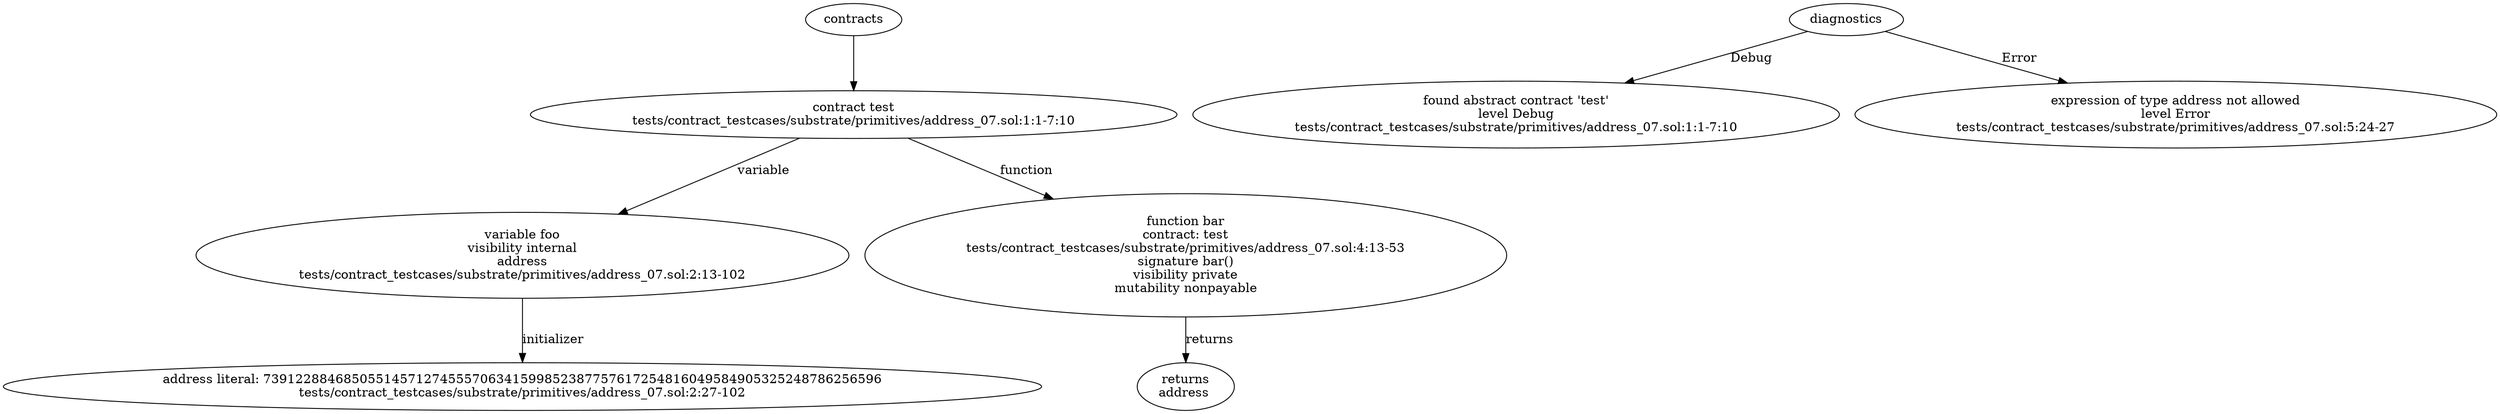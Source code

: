 strict digraph "tests/contract_testcases/substrate/primitives/address_07.sol" {
	contract [label="contract test\ntests/contract_testcases/substrate/primitives/address_07.sol:1:1-7:10"]
	var [label="variable foo\nvisibility internal\naddress\ntests/contract_testcases/substrate/primitives/address_07.sol:2:13-102"]
	number_literal [label="address literal: 73912288468505514571274555706341599852387757617254816049584905325248786256596\ntests/contract_testcases/substrate/primitives/address_07.sol:2:27-102"]
	bar [label="function bar\ncontract: test\ntests/contract_testcases/substrate/primitives/address_07.sol:4:13-53\nsignature bar()\nvisibility private\nmutability nonpayable"]
	returns [label="returns\naddress "]
	diagnostic [label="found abstract contract 'test'\nlevel Debug\ntests/contract_testcases/substrate/primitives/address_07.sol:1:1-7:10"]
	diagnostic_8 [label="expression of type address not allowed\nlevel Error\ntests/contract_testcases/substrate/primitives/address_07.sol:5:24-27"]
	contracts -> contract
	contract -> var [label="variable"]
	var -> number_literal [label="initializer"]
	contract -> bar [label="function"]
	bar -> returns [label="returns"]
	diagnostics -> diagnostic [label="Debug"]
	diagnostics -> diagnostic_8 [label="Error"]
}
